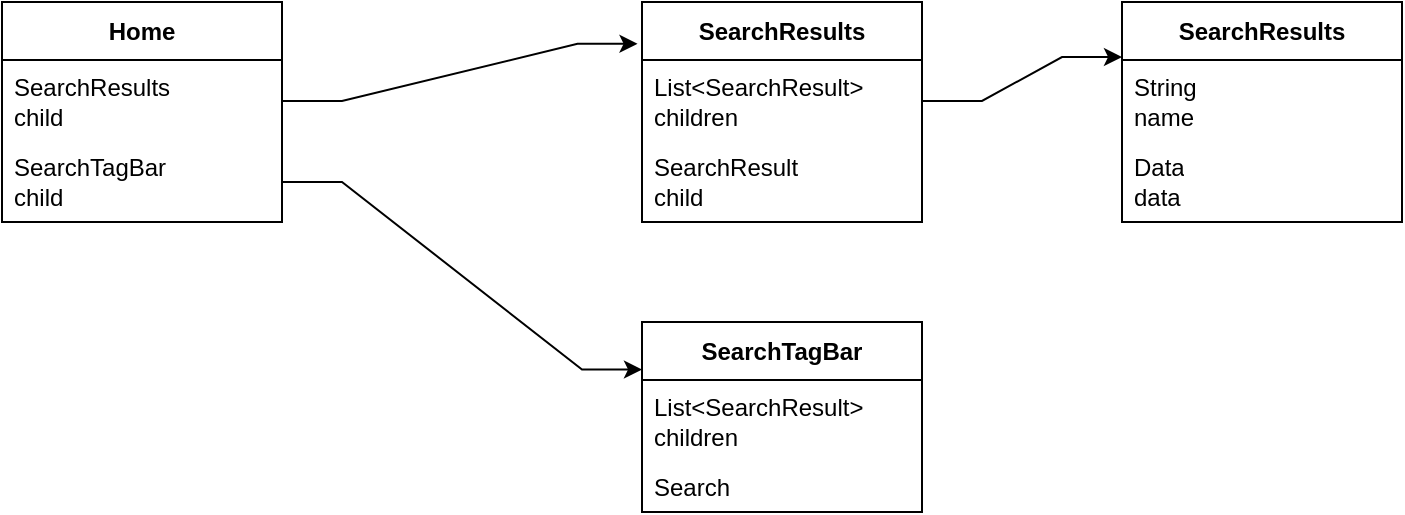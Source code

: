 <mxfile version="22.0.0" type="device">
  <diagram id="C5RBs43oDa-KdzZeNtuy" name="Page-1">
    <mxGraphModel dx="704" dy="629" grid="1" gridSize="10" guides="1" tooltips="1" connect="1" arrows="1" fold="1" page="1" pageScale="1" pageWidth="827" pageHeight="1169" math="0" shadow="0">
      <root>
        <mxCell id="WIyWlLk6GJQsqaUBKTNV-0" />
        <mxCell id="WIyWlLk6GJQsqaUBKTNV-1" parent="WIyWlLk6GJQsqaUBKTNV-0" />
        <mxCell id="CooWKckBzc2gVY3pO_Cs-5" value="Home" style="swimlane;fontStyle=1;align=center;verticalAlign=middle;childLayout=stackLayout;horizontal=1;startSize=29;horizontalStack=0;resizeParent=1;resizeParentMax=0;resizeLast=0;collapsible=0;marginBottom=0;html=1;whiteSpace=wrap;" vertex="1" parent="WIyWlLk6GJQsqaUBKTNV-1">
          <mxGeometry x="40" y="280" width="140" height="110" as="geometry" />
        </mxCell>
        <mxCell id="CooWKckBzc2gVY3pO_Cs-7" value="SearchResults&lt;br&gt;child" style="text;html=1;strokeColor=none;fillColor=none;align=left;verticalAlign=middle;spacingLeft=4;spacingRight=4;overflow=hidden;rotatable=0;points=[[0,0.5],[1,0.5]];portConstraint=eastwest;whiteSpace=wrap;" vertex="1" parent="CooWKckBzc2gVY3pO_Cs-5">
          <mxGeometry y="29" width="140" height="41" as="geometry" />
        </mxCell>
        <mxCell id="CooWKckBzc2gVY3pO_Cs-18" value="SearchTagBar&lt;br&gt;child" style="text;html=1;strokeColor=none;fillColor=none;align=left;verticalAlign=middle;spacingLeft=4;spacingRight=4;overflow=hidden;rotatable=0;points=[[0,0.5],[1,0.5]];portConstraint=eastwest;whiteSpace=wrap;" vertex="1" parent="CooWKckBzc2gVY3pO_Cs-5">
          <mxGeometry y="70" width="140" height="40" as="geometry" />
        </mxCell>
        <mxCell id="CooWKckBzc2gVY3pO_Cs-8" value="SearchResults" style="swimlane;fontStyle=1;align=center;verticalAlign=middle;childLayout=stackLayout;horizontal=1;startSize=29;horizontalStack=0;resizeParent=1;resizeParentMax=0;resizeLast=0;collapsible=0;marginBottom=0;html=1;whiteSpace=wrap;" vertex="1" parent="WIyWlLk6GJQsqaUBKTNV-1">
          <mxGeometry x="360" y="280" width="140" height="110" as="geometry" />
        </mxCell>
        <mxCell id="CooWKckBzc2gVY3pO_Cs-10" value="List&amp;lt;SearchResult&amp;gt; children" style="text;html=1;strokeColor=none;fillColor=none;align=left;verticalAlign=middle;spacingLeft=4;spacingRight=4;overflow=hidden;rotatable=0;points=[[0,0.5],[1,0.5]];portConstraint=eastwest;whiteSpace=wrap;" vertex="1" parent="CooWKckBzc2gVY3pO_Cs-8">
          <mxGeometry y="29" width="140" height="41" as="geometry" />
        </mxCell>
        <mxCell id="CooWKckBzc2gVY3pO_Cs-17" value="SearchResult &lt;br&gt;child" style="text;html=1;strokeColor=none;fillColor=none;align=left;verticalAlign=middle;spacingLeft=4;spacingRight=4;overflow=hidden;rotatable=0;points=[[0,0.5],[1,0.5]];portConstraint=eastwest;whiteSpace=wrap;" vertex="1" parent="CooWKckBzc2gVY3pO_Cs-8">
          <mxGeometry y="70" width="140" height="40" as="geometry" />
        </mxCell>
        <mxCell id="CooWKckBzc2gVY3pO_Cs-13" value="SearchResults" style="swimlane;fontStyle=1;align=center;verticalAlign=middle;childLayout=stackLayout;horizontal=1;startSize=29;horizontalStack=0;resizeParent=1;resizeParentMax=0;resizeLast=0;collapsible=0;marginBottom=0;html=1;whiteSpace=wrap;" vertex="1" parent="WIyWlLk6GJQsqaUBKTNV-1">
          <mxGeometry x="600" y="280" width="140" height="110" as="geometry" />
        </mxCell>
        <mxCell id="CooWKckBzc2gVY3pO_Cs-15" value="String&lt;br&gt;name" style="text;html=1;strokeColor=none;fillColor=none;align=left;verticalAlign=middle;spacingLeft=4;spacingRight=4;overflow=hidden;rotatable=0;points=[[0,0.5],[1,0.5]];portConstraint=eastwest;whiteSpace=wrap;" vertex="1" parent="CooWKckBzc2gVY3pO_Cs-13">
          <mxGeometry y="29" width="140" height="41" as="geometry" />
        </mxCell>
        <mxCell id="CooWKckBzc2gVY3pO_Cs-14" value="Data&lt;br&gt;data" style="text;html=1;strokeColor=none;fillColor=none;align=left;verticalAlign=middle;spacingLeft=4;spacingRight=4;overflow=hidden;rotatable=0;points=[[0,0.5],[1,0.5]];portConstraint=eastwest;whiteSpace=wrap;" vertex="1" parent="CooWKckBzc2gVY3pO_Cs-13">
          <mxGeometry y="70" width="140" height="40" as="geometry" />
        </mxCell>
        <mxCell id="CooWKckBzc2gVY3pO_Cs-20" value="SearchTagBar" style="swimlane;fontStyle=1;align=center;verticalAlign=middle;childLayout=stackLayout;horizontal=1;startSize=29;horizontalStack=0;resizeParent=1;resizeParentMax=0;resizeLast=0;collapsible=0;marginBottom=0;html=1;whiteSpace=wrap;" vertex="1" parent="WIyWlLk6GJQsqaUBKTNV-1">
          <mxGeometry x="360" y="440" width="140" height="95" as="geometry" />
        </mxCell>
        <mxCell id="CooWKckBzc2gVY3pO_Cs-21" value="List&amp;lt;SearchResult&amp;gt; children" style="text;html=1;strokeColor=none;fillColor=none;align=left;verticalAlign=middle;spacingLeft=4;spacingRight=4;overflow=hidden;rotatable=0;points=[[0,0.5],[1,0.5]];portConstraint=eastwest;whiteSpace=wrap;" vertex="1" parent="CooWKckBzc2gVY3pO_Cs-20">
          <mxGeometry y="29" width="140" height="41" as="geometry" />
        </mxCell>
        <mxCell id="CooWKckBzc2gVY3pO_Cs-22" value="Search&lt;br&gt;" style="text;html=1;strokeColor=none;fillColor=none;align=left;verticalAlign=middle;spacingLeft=4;spacingRight=4;overflow=hidden;rotatable=0;points=[[0,0.5],[1,0.5]];portConstraint=eastwest;whiteSpace=wrap;" vertex="1" parent="CooWKckBzc2gVY3pO_Cs-20">
          <mxGeometry y="70" width="140" height="25" as="geometry" />
        </mxCell>
        <mxCell id="CooWKckBzc2gVY3pO_Cs-19" style="edgeStyle=entityRelationEdgeStyle;rounded=0;orthogonalLoop=1;jettySize=auto;html=1;entryX=0;entryY=0.25;entryDx=0;entryDy=0;" edge="1" parent="WIyWlLk6GJQsqaUBKTNV-1" source="CooWKckBzc2gVY3pO_Cs-18" target="CooWKckBzc2gVY3pO_Cs-20">
          <mxGeometry relative="1" as="geometry">
            <mxPoint x="250" y="430" as="targetPoint" />
          </mxGeometry>
        </mxCell>
        <mxCell id="CooWKckBzc2gVY3pO_Cs-23" style="edgeStyle=entityRelationEdgeStyle;rounded=0;orthogonalLoop=1;jettySize=auto;html=1;entryX=-0.016;entryY=0.19;entryDx=0;entryDy=0;entryPerimeter=0;" edge="1" parent="WIyWlLk6GJQsqaUBKTNV-1" source="CooWKckBzc2gVY3pO_Cs-7" target="CooWKckBzc2gVY3pO_Cs-8">
          <mxGeometry relative="1" as="geometry" />
        </mxCell>
        <mxCell id="CooWKckBzc2gVY3pO_Cs-24" style="edgeStyle=entityRelationEdgeStyle;rounded=0;orthogonalLoop=1;jettySize=auto;html=1;entryX=0;entryY=0.25;entryDx=0;entryDy=0;" edge="1" parent="WIyWlLk6GJQsqaUBKTNV-1" source="CooWKckBzc2gVY3pO_Cs-10" target="CooWKckBzc2gVY3pO_Cs-13">
          <mxGeometry relative="1" as="geometry" />
        </mxCell>
      </root>
    </mxGraphModel>
  </diagram>
</mxfile>
